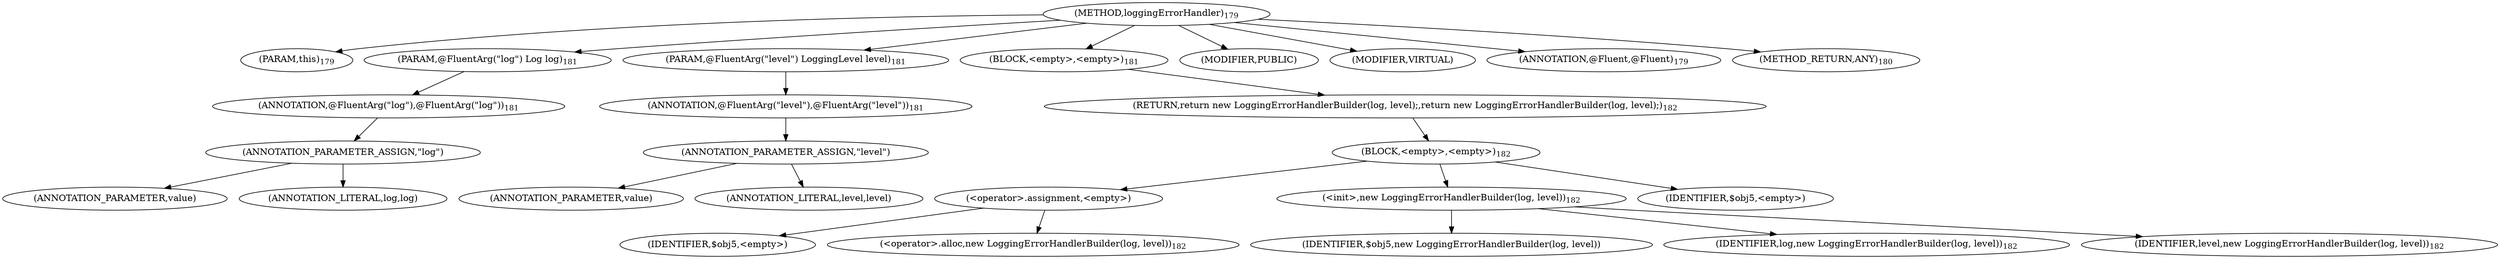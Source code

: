 digraph "loggingErrorHandler" {  
"397" [label = <(METHOD,loggingErrorHandler)<SUB>179</SUB>> ]
"398" [label = <(PARAM,this)<SUB>179</SUB>> ]
"399" [label = <(PARAM,@FluentArg(&quot;log&quot;) Log log)<SUB>181</SUB>> ]
"400" [label = <(ANNOTATION,@FluentArg(&quot;log&quot;),@FluentArg(&quot;log&quot;))<SUB>181</SUB>> ]
"401" [label = <(ANNOTATION_PARAMETER_ASSIGN,&quot;log&quot;)> ]
"402" [label = <(ANNOTATION_PARAMETER,value)> ]
"403" [label = <(ANNOTATION_LITERAL,log,log)> ]
"404" [label = <(PARAM,@FluentArg(&quot;level&quot;) LoggingLevel level)<SUB>181</SUB>> ]
"405" [label = <(ANNOTATION,@FluentArg(&quot;level&quot;),@FluentArg(&quot;level&quot;))<SUB>181</SUB>> ]
"406" [label = <(ANNOTATION_PARAMETER_ASSIGN,&quot;level&quot;)> ]
"407" [label = <(ANNOTATION_PARAMETER,value)> ]
"408" [label = <(ANNOTATION_LITERAL,level,level)> ]
"409" [label = <(BLOCK,&lt;empty&gt;,&lt;empty&gt;)<SUB>181</SUB>> ]
"410" [label = <(RETURN,return new LoggingErrorHandlerBuilder(log, level);,return new LoggingErrorHandlerBuilder(log, level);)<SUB>182</SUB>> ]
"411" [label = <(BLOCK,&lt;empty&gt;,&lt;empty&gt;)<SUB>182</SUB>> ]
"412" [label = <(&lt;operator&gt;.assignment,&lt;empty&gt;)> ]
"413" [label = <(IDENTIFIER,$obj5,&lt;empty&gt;)> ]
"414" [label = <(&lt;operator&gt;.alloc,new LoggingErrorHandlerBuilder(log, level))<SUB>182</SUB>> ]
"415" [label = <(&lt;init&gt;,new LoggingErrorHandlerBuilder(log, level))<SUB>182</SUB>> ]
"416" [label = <(IDENTIFIER,$obj5,new LoggingErrorHandlerBuilder(log, level))> ]
"417" [label = <(IDENTIFIER,log,new LoggingErrorHandlerBuilder(log, level))<SUB>182</SUB>> ]
"418" [label = <(IDENTIFIER,level,new LoggingErrorHandlerBuilder(log, level))<SUB>182</SUB>> ]
"419" [label = <(IDENTIFIER,$obj5,&lt;empty&gt;)> ]
"420" [label = <(MODIFIER,PUBLIC)> ]
"421" [label = <(MODIFIER,VIRTUAL)> ]
"422" [label = <(ANNOTATION,@Fluent,@Fluent)<SUB>179</SUB>> ]
"423" [label = <(METHOD_RETURN,ANY)<SUB>180</SUB>> ]
  "397" -> "398" 
  "397" -> "399" 
  "397" -> "404" 
  "397" -> "409" 
  "397" -> "420" 
  "397" -> "421" 
  "397" -> "422" 
  "397" -> "423" 
  "399" -> "400" 
  "400" -> "401" 
  "401" -> "402" 
  "401" -> "403" 
  "404" -> "405" 
  "405" -> "406" 
  "406" -> "407" 
  "406" -> "408" 
  "409" -> "410" 
  "410" -> "411" 
  "411" -> "412" 
  "411" -> "415" 
  "411" -> "419" 
  "412" -> "413" 
  "412" -> "414" 
  "415" -> "416" 
  "415" -> "417" 
  "415" -> "418" 
}
